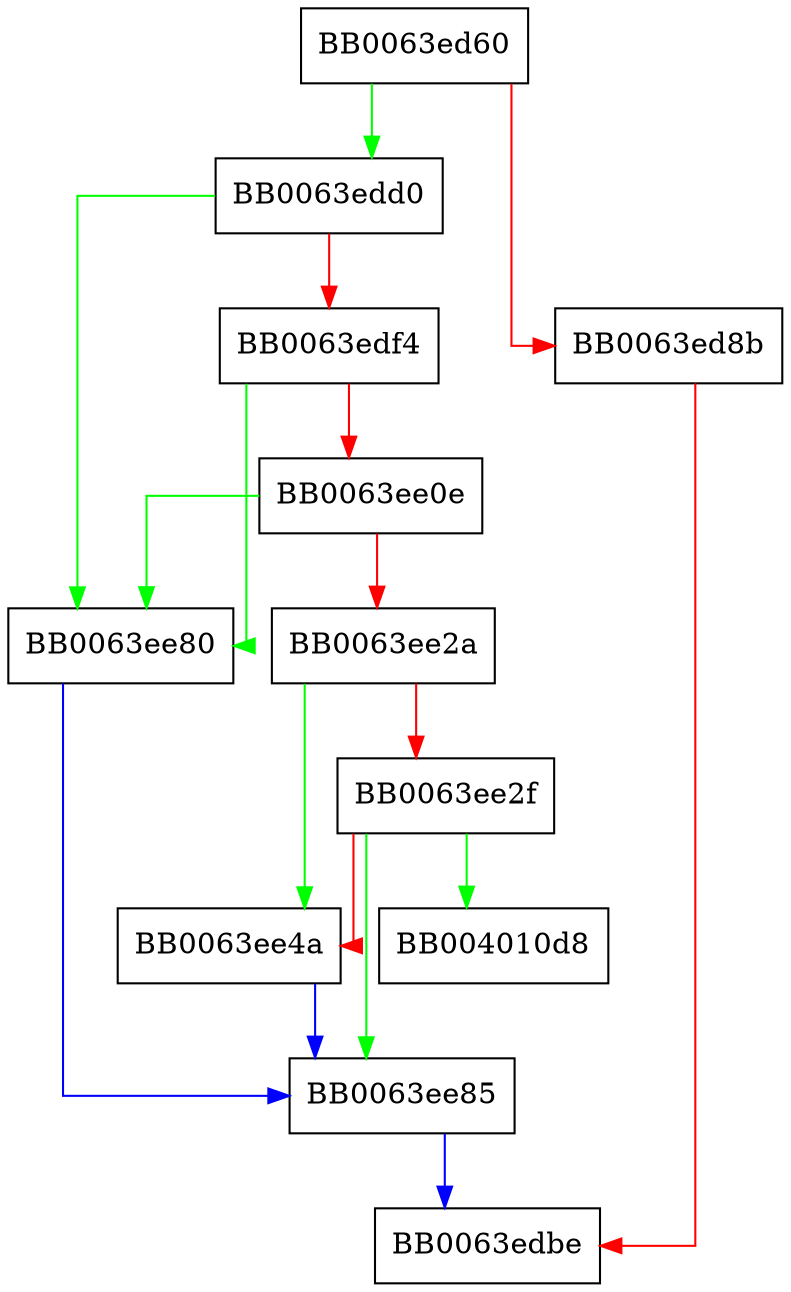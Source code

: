 digraph RSA_verify_ASN1_OCTET_STRING {
  node [shape="box"];
  graph [splines=ortho];
  BB0063ed60 -> BB0063edd0 [color="green"];
  BB0063ed60 -> BB0063ed8b [color="red"];
  BB0063ed8b -> BB0063edbe [color="red"];
  BB0063edd0 -> BB0063ee80 [color="green"];
  BB0063edd0 -> BB0063edf4 [color="red"];
  BB0063edf4 -> BB0063ee80 [color="green"];
  BB0063edf4 -> BB0063ee0e [color="red"];
  BB0063ee0e -> BB0063ee80 [color="green"];
  BB0063ee0e -> BB0063ee2a [color="red"];
  BB0063ee2a -> BB0063ee4a [color="green"];
  BB0063ee2a -> BB0063ee2f [color="red"];
  BB0063ee2f -> BB004010d8 [color="green"];
  BB0063ee2f -> BB0063ee85 [color="green"];
  BB0063ee2f -> BB0063ee4a [color="red"];
  BB0063ee4a -> BB0063ee85 [color="blue"];
  BB0063ee80 -> BB0063ee85 [color="blue"];
  BB0063ee85 -> BB0063edbe [color="blue"];
}